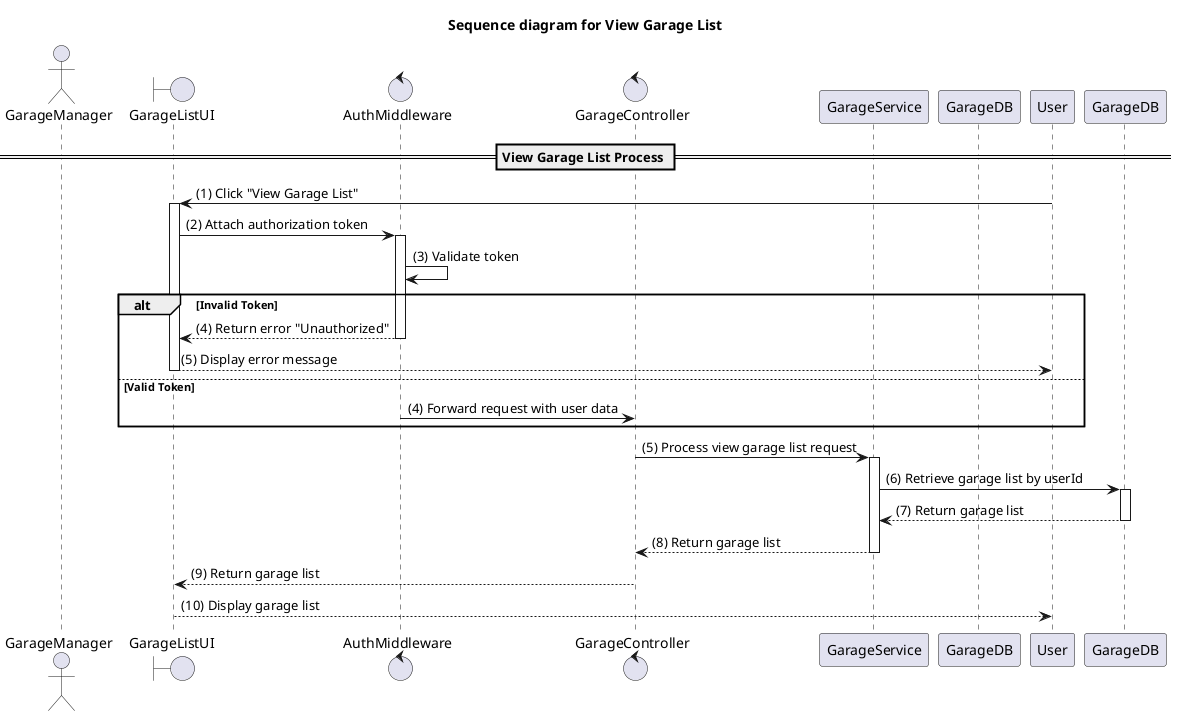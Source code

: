 @startuml

title Sequence diagram for View Garage List

actor GarageManager
boundary GarageListUI
control AuthMiddleware
control GarageController
participant GarageService
participant Database as "GarageDB"

== View Garage List Process ==
User -> GarageListUI: (1) Click "View Garage List"
activate GarageListUI
GarageListUI -> AuthMiddleware: (2) Attach authorization token
activate AuthMiddleware
AuthMiddleware -> AuthMiddleware: (3) Validate token
alt Invalid Token
    AuthMiddleware --> GarageListUI: (4) Return error "Unauthorized"
    deactivate AuthMiddleware
    GarageListUI --> User: (5) Display error message
    deactivate GarageListUI
else Valid Token
    AuthMiddleware -> GarageController: (4) Forward request with user data
    deactivate AuthMiddleware
end

GarageController -> GarageService: (5) Process view garage list request
activate GarageService
GarageService -> GarageDB: (6) Retrieve garage list by userId
activate GarageDB
GarageDB --> GarageService: (7) Return garage list
deactivate GarageDB
GarageService --> GarageController: (8) Return garage list
deactivate GarageService
GarageController --> GarageListUI: (9) Return garage list
deactivate GarageController
GarageListUI --> User: (10) Display garage list
deactivate GarageListUI

@enduml